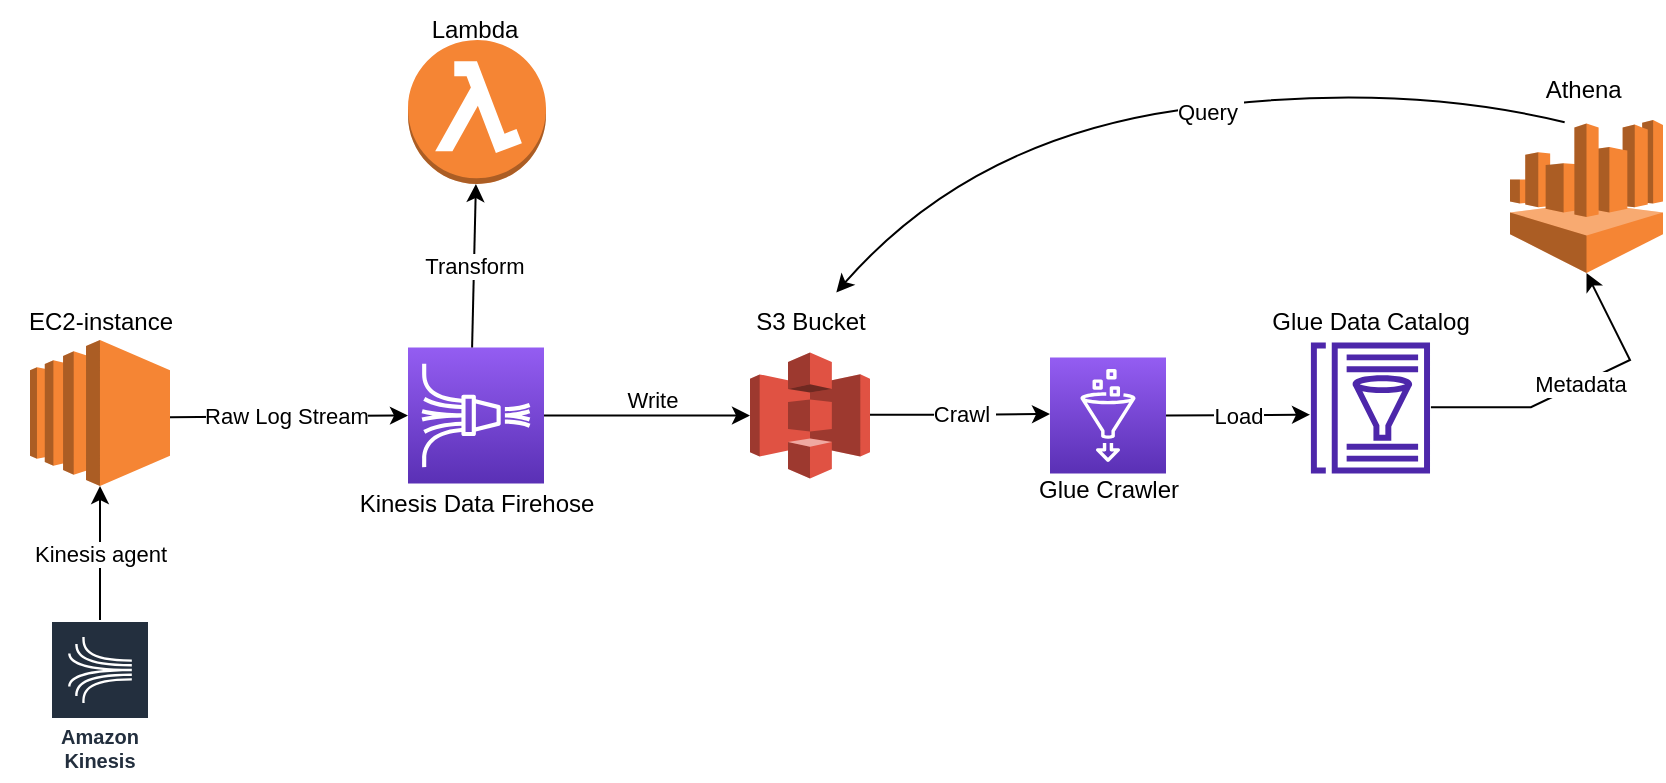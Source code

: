 <mxfile version="20.2.7" type="github">
  <diagram id="6oi2c197Mp2lnD2wPT44" name="Page-1">
    <mxGraphModel dx="892" dy="394" grid="1" gridSize="10" guides="1" tooltips="1" connect="1" arrows="1" fold="1" page="1" pageScale="1" pageWidth="850" pageHeight="1100" math="0" shadow="0">
      <root>
        <mxCell id="0" />
        <mxCell id="1" parent="0" />
        <mxCell id="fvqsZ64hHBsry9F06uR0-1" value="" style="outlineConnect=0;dashed=0;verticalLabelPosition=bottom;verticalAlign=top;align=center;html=1;shape=mxgraph.aws3.ec2;fillColor=#F58534;gradientColor=none;" parent="1" vertex="1">
          <mxGeometry x="20" y="220" width="70" height="73" as="geometry" />
        </mxCell>
        <mxCell id="fvqsZ64hHBsry9F06uR0-2" value="Amazon Kinesis" style="sketch=0;outlineConnect=0;fontColor=#232F3E;gradientColor=none;strokeColor=#ffffff;fillColor=#232F3E;dashed=0;verticalLabelPosition=middle;verticalAlign=bottom;align=center;html=1;whiteSpace=wrap;fontSize=10;fontStyle=1;spacing=3;shape=mxgraph.aws4.productIcon;prIcon=mxgraph.aws4.kinesis;" parent="1" vertex="1">
          <mxGeometry x="30" y="360" width="50" height="80" as="geometry" />
        </mxCell>
        <mxCell id="fvqsZ64hHBsry9F06uR0-3" value="" style="sketch=0;points=[[0,0,0],[0.25,0,0],[0.5,0,0],[0.75,0,0],[1,0,0],[0,1,0],[0.25,1,0],[0.5,1,0],[0.75,1,0],[1,1,0],[0,0.25,0],[0,0.5,0],[0,0.75,0],[1,0.25,0],[1,0.5,0],[1,0.75,0]];outlineConnect=0;fontColor=#232F3E;gradientColor=#945DF2;gradientDirection=north;fillColor=#5A30B5;strokeColor=#ffffff;dashed=0;verticalLabelPosition=bottom;verticalAlign=top;align=center;html=1;fontSize=12;fontStyle=0;aspect=fixed;shape=mxgraph.aws4.resourceIcon;resIcon=mxgraph.aws4.kinesis_data_firehose;" parent="1" vertex="1">
          <mxGeometry x="209" y="223.75" width="68" height="68" as="geometry" />
        </mxCell>
        <mxCell id="fvqsZ64hHBsry9F06uR0-21" value="" style="edgeStyle=orthogonalEdgeStyle;rounded=0;orthogonalLoop=1;jettySize=auto;html=1;exitX=1;exitY=0.5;exitDx=0;exitDy=0;exitPerimeter=0;entryX=0;entryY=0.5;entryDx=0;entryDy=0;entryPerimeter=0;" parent="1" source="fvqsZ64hHBsry9F06uR0-3" target="fvqsZ64hHBsry9F06uR0-4" edge="1">
          <mxGeometry relative="1" as="geometry">
            <mxPoint x="370" y="190" as="targetPoint" />
          </mxGeometry>
        </mxCell>
        <mxCell id="fvqsZ64hHBsry9F06uR0-4" value="" style="outlineConnect=0;dashed=0;verticalLabelPosition=bottom;verticalAlign=top;align=center;html=1;shape=mxgraph.aws3.s3;fillColor=#E05243;gradientColor=none;" parent="1" vertex="1">
          <mxGeometry x="380" y="226.25" width="60" height="63" as="geometry" />
        </mxCell>
        <mxCell id="fvqsZ64hHBsry9F06uR0-5" value="" style="outlineConnect=0;dashed=0;verticalLabelPosition=bottom;verticalAlign=top;align=center;html=1;shape=mxgraph.aws3.lambda_function;fillColor=#F58534;gradientColor=none;" parent="1" vertex="1">
          <mxGeometry x="209" y="70" width="69" height="72" as="geometry" />
        </mxCell>
        <mxCell id="fvqsZ64hHBsry9F06uR0-6" value="" style="sketch=0;outlineConnect=0;fontColor=#232F3E;gradientColor=none;fillColor=#4D27AA;strokeColor=none;dashed=0;verticalLabelPosition=bottom;verticalAlign=top;align=center;html=1;fontSize=12;fontStyle=0;aspect=fixed;pointerEvents=1;shape=mxgraph.aws4.glue_data_catalog;" parent="1" vertex="1">
          <mxGeometry x="660" y="221.25" width="60.46" height="65.5" as="geometry" />
        </mxCell>
        <mxCell id="fvqsZ64hHBsry9F06uR0-7" value="" style="sketch=0;points=[[0,0,0],[0.25,0,0],[0.5,0,0],[0.75,0,0],[1,0,0],[0,1,0],[0.25,1,0],[0.5,1,0],[0.75,1,0],[1,1,0],[0,0.25,0],[0,0.5,0],[0,0.75,0],[1,0.25,0],[1,0.5,0],[1,0.75,0]];outlineConnect=0;fontColor=#232F3E;gradientColor=#945DF2;gradientDirection=north;fillColor=#5A30B5;strokeColor=#ffffff;dashed=0;verticalLabelPosition=bottom;verticalAlign=top;align=center;html=1;fontSize=12;fontStyle=0;aspect=fixed;shape=mxgraph.aws4.resourceIcon;resIcon=mxgraph.aws4.glue;" parent="1" vertex="1">
          <mxGeometry x="530" y="228.75" width="58" height="58" as="geometry" />
        </mxCell>
        <mxCell id="fvqsZ64hHBsry9F06uR0-8" value="" style="outlineConnect=0;dashed=0;verticalLabelPosition=bottom;verticalAlign=top;align=center;html=1;shape=mxgraph.aws3.athena;fillColor=#F58534;gradientColor=none;" parent="1" vertex="1">
          <mxGeometry x="760" y="110" width="76.5" height="76.5" as="geometry" />
        </mxCell>
        <mxCell id="fvqsZ64hHBsry9F06uR0-11" value="" style="endArrow=classic;html=1;rounded=0;entryX=0;entryY=0.5;entryDx=0;entryDy=0;entryPerimeter=0;" parent="1" target="fvqsZ64hHBsry9F06uR0-3" edge="1">
          <mxGeometry relative="1" as="geometry">
            <mxPoint x="90" y="258.58" as="sourcePoint" />
            <mxPoint x="180" y="260" as="targetPoint" />
          </mxGeometry>
        </mxCell>
        <mxCell id="fvqsZ64hHBsry9F06uR0-12" value="Raw Log Stream" style="edgeLabel;resizable=0;html=1;align=center;verticalAlign=middle;" parent="fvqsZ64hHBsry9F06uR0-11" connectable="0" vertex="1">
          <mxGeometry relative="1" as="geometry">
            <mxPoint x="-2" as="offset" />
          </mxGeometry>
        </mxCell>
        <mxCell id="fvqsZ64hHBsry9F06uR0-22" value="" style="endArrow=classic;html=1;rounded=0;" parent="1" edge="1">
          <mxGeometry relative="1" as="geometry">
            <mxPoint x="440" y="257.33" as="sourcePoint" />
            <mxPoint x="530" y="257" as="targetPoint" />
            <Array as="points">
              <mxPoint x="490" y="257.33" />
            </Array>
          </mxGeometry>
        </mxCell>
        <mxCell id="fvqsZ64hHBsry9F06uR0-23" value="Crawl&amp;nbsp;" style="edgeLabel;resizable=0;html=1;align=center;verticalAlign=middle;" parent="fvqsZ64hHBsry9F06uR0-22" connectable="0" vertex="1">
          <mxGeometry relative="1" as="geometry">
            <mxPoint x="2" y="-1" as="offset" />
          </mxGeometry>
        </mxCell>
        <mxCell id="fvqsZ64hHBsry9F06uR0-26" value="" style="endArrow=classic;html=1;rounded=0;exitX=1;exitY=0.5;exitDx=0;exitDy=0;exitPerimeter=0;" parent="1" source="fvqsZ64hHBsry9F06uR0-7" edge="1">
          <mxGeometry relative="1" as="geometry">
            <mxPoint x="600" y="257" as="sourcePoint" />
            <mxPoint x="660" y="257.33" as="targetPoint" />
          </mxGeometry>
        </mxCell>
        <mxCell id="fvqsZ64hHBsry9F06uR0-27" value="Load" style="edgeLabel;resizable=0;html=1;align=center;verticalAlign=middle;" parent="fvqsZ64hHBsry9F06uR0-26" connectable="0" vertex="1">
          <mxGeometry relative="1" as="geometry" />
        </mxCell>
        <mxCell id="fvqsZ64hHBsry9F06uR0-28" value="" style="endArrow=classic;html=1;rounded=0;entryX=0.5;entryY=1;entryDx=0;entryDy=0;entryPerimeter=0;" parent="1" target="fvqsZ64hHBsry9F06uR0-8" edge="1">
          <mxGeometry relative="1" as="geometry">
            <mxPoint x="720.46" y="253.58" as="sourcePoint" />
            <mxPoint x="820.46" y="253.58" as="targetPoint" />
            <Array as="points">
              <mxPoint x="770.46" y="253.58" />
              <mxPoint x="820" y="230" />
            </Array>
          </mxGeometry>
        </mxCell>
        <mxCell id="fvqsZ64hHBsry9F06uR0-29" value="Metadata" style="edgeLabel;resizable=0;html=1;align=center;verticalAlign=middle;" parent="fvqsZ64hHBsry9F06uR0-28" connectable="0" vertex="1">
          <mxGeometry relative="1" as="geometry" />
        </mxCell>
        <mxCell id="fvqsZ64hHBsry9F06uR0-30" value="" style="endArrow=classic;html=1;rounded=0;" parent="1" target="fvqsZ64hHBsry9F06uR0-1" edge="1">
          <mxGeometry relative="1" as="geometry">
            <mxPoint x="55" y="360" as="sourcePoint" />
            <mxPoint x="480" y="390" as="targetPoint" />
          </mxGeometry>
        </mxCell>
        <mxCell id="fvqsZ64hHBsry9F06uR0-31" value="Kinesis agent" style="edgeLabel;resizable=0;html=1;align=center;verticalAlign=middle;" parent="fvqsZ64hHBsry9F06uR0-30" connectable="0" vertex="1">
          <mxGeometry relative="1" as="geometry" />
        </mxCell>
        <mxCell id="fvqsZ64hHBsry9F06uR0-32" value="" style="endArrow=classic;html=1;rounded=0;exitX=0.5;exitY=0;exitDx=0;exitDy=0;exitPerimeter=0;" parent="1" edge="1">
          <mxGeometry relative="1" as="geometry">
            <mxPoint x="241.05" y="223.75" as="sourcePoint" />
            <mxPoint x="242.954" y="142.0" as="targetPoint" />
          </mxGeometry>
        </mxCell>
        <mxCell id="fvqsZ64hHBsry9F06uR0-33" value="Transform" style="edgeLabel;resizable=0;html=1;align=center;verticalAlign=middle;" parent="fvqsZ64hHBsry9F06uR0-32" connectable="0" vertex="1">
          <mxGeometry relative="1" as="geometry" />
        </mxCell>
        <mxCell id="fvqsZ64hHBsry9F06uR0-37" value="EC2-instance" style="text;html=1;align=center;verticalAlign=middle;resizable=0;points=[];autosize=1;strokeColor=none;fillColor=none;" parent="1" vertex="1">
          <mxGeometry x="5" y="196.25" width="100" height="30" as="geometry" />
        </mxCell>
        <mxCell id="fvqsZ64hHBsry9F06uR0-38" value="Kinesis Data Firehose" style="text;html=1;align=center;verticalAlign=middle;resizable=0;points=[];autosize=1;strokeColor=none;fillColor=none;" parent="1" vertex="1">
          <mxGeometry x="173" y="286.75" width="140" height="30" as="geometry" />
        </mxCell>
        <mxCell id="fvqsZ64hHBsry9F06uR0-39" value="S3 Bucket" style="text;html=1;align=center;verticalAlign=middle;resizable=0;points=[];autosize=1;strokeColor=none;fillColor=none;" parent="1" vertex="1">
          <mxGeometry x="370" y="196.25" width="80" height="30" as="geometry" />
        </mxCell>
        <mxCell id="fvqsZ64hHBsry9F06uR0-40" value="Glue Crawler" style="text;html=1;align=center;verticalAlign=middle;resizable=0;points=[];autosize=1;strokeColor=none;fillColor=none;" parent="1" vertex="1">
          <mxGeometry x="514" y="280" width="90" height="30" as="geometry" />
        </mxCell>
        <mxCell id="fvqsZ64hHBsry9F06uR0-41" value="Glue Data Catalog" style="text;html=1;align=center;verticalAlign=middle;resizable=0;points=[];autosize=1;strokeColor=none;fillColor=none;" parent="1" vertex="1">
          <mxGeometry x="630.23" y="196.25" width="120" height="30" as="geometry" />
        </mxCell>
        <mxCell id="fvqsZ64hHBsry9F06uR0-42" value="Athena&amp;nbsp;" style="text;html=1;align=center;verticalAlign=middle;resizable=0;points=[];autosize=1;strokeColor=none;fillColor=none;" parent="1" vertex="1">
          <mxGeometry x="768.25" y="80" width="60" height="30" as="geometry" />
        </mxCell>
        <mxCell id="fvqsZ64hHBsry9F06uR0-43" value="Lambda" style="text;html=1;align=center;verticalAlign=middle;resizable=0;points=[];autosize=1;strokeColor=none;fillColor=none;" parent="1" vertex="1">
          <mxGeometry x="207" y="50" width="70" height="30" as="geometry" />
        </mxCell>
        <mxCell id="XM00S0wKRjZ5VCEOh76w-1" value="Write" style="edgeLabel;resizable=0;html=1;align=center;verticalAlign=middle;" connectable="0" vertex="1" parent="1">
          <mxGeometry x="497.238" y="257.75" as="geometry">
            <mxPoint x="-166" y="-8" as="offset" />
          </mxGeometry>
        </mxCell>
        <mxCell id="XM00S0wKRjZ5VCEOh76w-3" value="" style="curved=1;endArrow=classic;html=1;rounded=0;exitX=0.318;exitY=1.036;exitDx=0;exitDy=0;exitPerimeter=0;" edge="1" parent="1" source="fvqsZ64hHBsry9F06uR0-42" target="fvqsZ64hHBsry9F06uR0-39">
          <mxGeometry width="50" height="50" relative="1" as="geometry">
            <mxPoint x="740" y="80" as="sourcePoint" />
            <mxPoint x="320" y="10" as="targetPoint" />
            <Array as="points">
              <mxPoint x="700" y="90" />
              <mxPoint x="490" y="120" />
            </Array>
          </mxGeometry>
        </mxCell>
        <mxCell id="XM00S0wKRjZ5VCEOh76w-4" value="Query&amp;nbsp;" style="edgeLabel;resizable=0;html=1;align=center;verticalAlign=middle;" connectable="0" vertex="1" parent="1">
          <mxGeometry x="610.001" y="106.001" as="geometry" />
        </mxCell>
      </root>
    </mxGraphModel>
  </diagram>
</mxfile>

